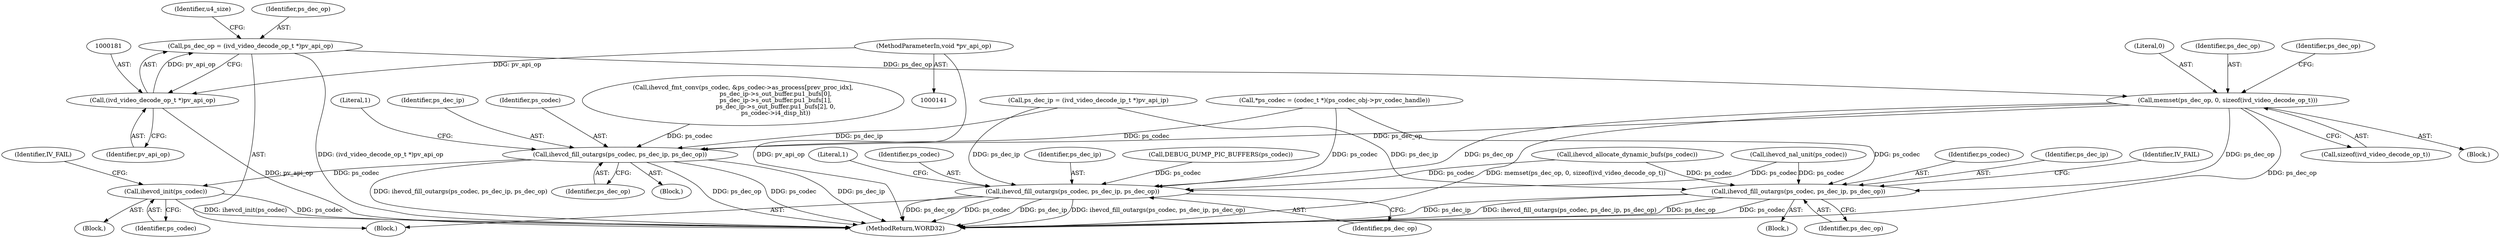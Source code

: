 digraph "0_Android_87fb7909c49e6a4510ba86ace1ffc83459c7e1b9@pointer" {
"1000178" [label="(Call,ps_dec_op = (ivd_video_decode_op_t *)pv_api_op)"];
"1000180" [label="(Call,(ivd_video_decode_op_t *)pv_api_op)"];
"1000144" [label="(MethodParameterIn,void *pv_api_op)"];
"1000190" [label="(Call,memset(ps_dec_op, 0, sizeof(ivd_video_decode_op_t)))"];
"1000600" [label="(Call,ihevcd_fill_outargs(ps_codec, ps_dec_ip, ps_dec_op))"];
"1000693" [label="(Call,ihevcd_init(ps_codec))"];
"1001243" [label="(Call,ihevcd_fill_outargs(ps_codec, ps_dec_ip, ps_dec_op))"];
"1001835" [label="(Call,ihevcd_fill_outargs(ps_codec, ps_dec_ip, ps_dec_op))"];
"1000193" [label="(Call,sizeof(ivd_video_decode_op_t))"];
"1000603" [label="(Identifier,ps_dec_op)"];
"1000694" [label="(Identifier,ps_codec)"];
"1000183" [label="(Block,)"];
"1001841" [label="(Literal,1)"];
"1000693" [label="(Call,ihevcd_init(ps_codec))"];
"1001237" [label="(Block,)"];
"1000696" [label="(Identifier,IV_FAIL)"];
"1000692" [label="(Block,)"];
"1001244" [label="(Identifier,ps_codec)"];
"1001836" [label="(Identifier,ps_codec)"];
"1001198" [label="(Call,ihevcd_allocate_dynamic_bufs(ps_codec))"];
"1000606" [label="(Literal,1)"];
"1000180" [label="(Call,(ivd_video_decode_op_t *)pv_api_op)"];
"1001918" [label="(MethodReturn,WORD32)"];
"1001245" [label="(Identifier,ps_dec_ip)"];
"1000173" [label="(Call,ps_dec_ip = (ivd_video_decode_ip_t *)pv_api_ip)"];
"1000144" [label="(MethodParameterIn,void *pv_api_op)"];
"1000602" [label="(Identifier,ps_dec_ip)"];
"1000986" [label="(Call,ihevcd_nal_unit(ps_codec))"];
"1000186" [label="(Identifier,u4_size)"];
"1001248" [label="(Identifier,IV_FAIL)"];
"1001246" [label="(Identifier,ps_dec_op)"];
"1001838" [label="(Identifier,ps_dec_op)"];
"1001837" [label="(Identifier,ps_dec_ip)"];
"1000601" [label="(Identifier,ps_codec)"];
"1001243" [label="(Call,ihevcd_fill_outargs(ps_codec, ps_dec_ip, ps_dec_op))"];
"1000192" [label="(Literal,0)"];
"1000191" [label="(Identifier,ps_dec_op)"];
"1001835" [label="(Call,ihevcd_fill_outargs(ps_codec, ps_dec_ip, ps_dec_op))"];
"1000472" [label="(Block,)"];
"1000190" [label="(Call,memset(ps_dec_op, 0, sizeof(ivd_video_decode_op_t)))"];
"1001829" [label="(Call,DEBUG_DUMP_PIC_BUFFERS(ps_codec))"];
"1000178" [label="(Call,ps_dec_op = (ivd_video_decode_op_t *)pv_api_op)"];
"1000182" [label="(Identifier,pv_api_op)"];
"1000179" [label="(Identifier,ps_dec_op)"];
"1000197" [label="(Identifier,ps_dec_op)"];
"1000600" [label="(Call,ihevcd_fill_outargs(ps_codec, ps_dec_ip, ps_dec_op))"];
"1000557" [label="(Call,ihevcd_fmt_conv(ps_codec, &ps_codec->as_process[prev_proc_idx],\n                                  ps_dec_ip->s_out_buffer.pu1_bufs[0],\n                                  ps_dec_ip->s_out_buffer.pu1_bufs[1],\n                                  ps_dec_ip->s_out_buffer.pu1_bufs[2], 0,\n                                  ps_codec->i4_disp_ht))"];
"1000145" [label="(Block,)"];
"1000151" [label="(Call,*ps_codec = (codec_t *)(ps_codec_obj->pv_codec_handle))"];
"1000178" -> "1000145"  [label="AST: "];
"1000178" -> "1000180"  [label="CFG: "];
"1000179" -> "1000178"  [label="AST: "];
"1000180" -> "1000178"  [label="AST: "];
"1000186" -> "1000178"  [label="CFG: "];
"1000178" -> "1001918"  [label="DDG: (ivd_video_decode_op_t *)pv_api_op"];
"1000180" -> "1000178"  [label="DDG: pv_api_op"];
"1000178" -> "1000190"  [label="DDG: ps_dec_op"];
"1000180" -> "1000182"  [label="CFG: "];
"1000181" -> "1000180"  [label="AST: "];
"1000182" -> "1000180"  [label="AST: "];
"1000180" -> "1001918"  [label="DDG: pv_api_op"];
"1000144" -> "1000180"  [label="DDG: pv_api_op"];
"1000144" -> "1000141"  [label="AST: "];
"1000144" -> "1001918"  [label="DDG: pv_api_op"];
"1000190" -> "1000183"  [label="AST: "];
"1000190" -> "1000193"  [label="CFG: "];
"1000191" -> "1000190"  [label="AST: "];
"1000192" -> "1000190"  [label="AST: "];
"1000193" -> "1000190"  [label="AST: "];
"1000197" -> "1000190"  [label="CFG: "];
"1000190" -> "1001918"  [label="DDG: memset(ps_dec_op, 0, sizeof(ivd_video_decode_op_t))"];
"1000190" -> "1001918"  [label="DDG: ps_dec_op"];
"1000190" -> "1000600"  [label="DDG: ps_dec_op"];
"1000190" -> "1001243"  [label="DDG: ps_dec_op"];
"1000190" -> "1001835"  [label="DDG: ps_dec_op"];
"1000600" -> "1000472"  [label="AST: "];
"1000600" -> "1000603"  [label="CFG: "];
"1000601" -> "1000600"  [label="AST: "];
"1000602" -> "1000600"  [label="AST: "];
"1000603" -> "1000600"  [label="AST: "];
"1000606" -> "1000600"  [label="CFG: "];
"1000600" -> "1001918"  [label="DDG: ps_dec_ip"];
"1000600" -> "1001918"  [label="DDG: ihevcd_fill_outargs(ps_codec, ps_dec_ip, ps_dec_op)"];
"1000600" -> "1001918"  [label="DDG: ps_dec_op"];
"1000600" -> "1001918"  [label="DDG: ps_codec"];
"1000151" -> "1000600"  [label="DDG: ps_codec"];
"1000557" -> "1000600"  [label="DDG: ps_codec"];
"1000173" -> "1000600"  [label="DDG: ps_dec_ip"];
"1000600" -> "1000693"  [label="DDG: ps_codec"];
"1000693" -> "1000692"  [label="AST: "];
"1000693" -> "1000694"  [label="CFG: "];
"1000694" -> "1000693"  [label="AST: "];
"1000696" -> "1000693"  [label="CFG: "];
"1000693" -> "1001918"  [label="DDG: ihevcd_init(ps_codec)"];
"1000693" -> "1001918"  [label="DDG: ps_codec"];
"1001243" -> "1001237"  [label="AST: "];
"1001243" -> "1001246"  [label="CFG: "];
"1001244" -> "1001243"  [label="AST: "];
"1001245" -> "1001243"  [label="AST: "];
"1001246" -> "1001243"  [label="AST: "];
"1001248" -> "1001243"  [label="CFG: "];
"1001243" -> "1001918"  [label="DDG: ihevcd_fill_outargs(ps_codec, ps_dec_ip, ps_dec_op)"];
"1001243" -> "1001918"  [label="DDG: ps_dec_op"];
"1001243" -> "1001918"  [label="DDG: ps_codec"];
"1001243" -> "1001918"  [label="DDG: ps_dec_ip"];
"1001198" -> "1001243"  [label="DDG: ps_codec"];
"1000151" -> "1001243"  [label="DDG: ps_codec"];
"1000986" -> "1001243"  [label="DDG: ps_codec"];
"1000173" -> "1001243"  [label="DDG: ps_dec_ip"];
"1001835" -> "1000145"  [label="AST: "];
"1001835" -> "1001838"  [label="CFG: "];
"1001836" -> "1001835"  [label="AST: "];
"1001837" -> "1001835"  [label="AST: "];
"1001838" -> "1001835"  [label="AST: "];
"1001841" -> "1001835"  [label="CFG: "];
"1001835" -> "1001918"  [label="DDG: ps_dec_op"];
"1001835" -> "1001918"  [label="DDG: ps_codec"];
"1001835" -> "1001918"  [label="DDG: ps_dec_ip"];
"1001835" -> "1001918"  [label="DDG: ihevcd_fill_outargs(ps_codec, ps_dec_ip, ps_dec_op)"];
"1001198" -> "1001835"  [label="DDG: ps_codec"];
"1001829" -> "1001835"  [label="DDG: ps_codec"];
"1000151" -> "1001835"  [label="DDG: ps_codec"];
"1000986" -> "1001835"  [label="DDG: ps_codec"];
"1000173" -> "1001835"  [label="DDG: ps_dec_ip"];
}
